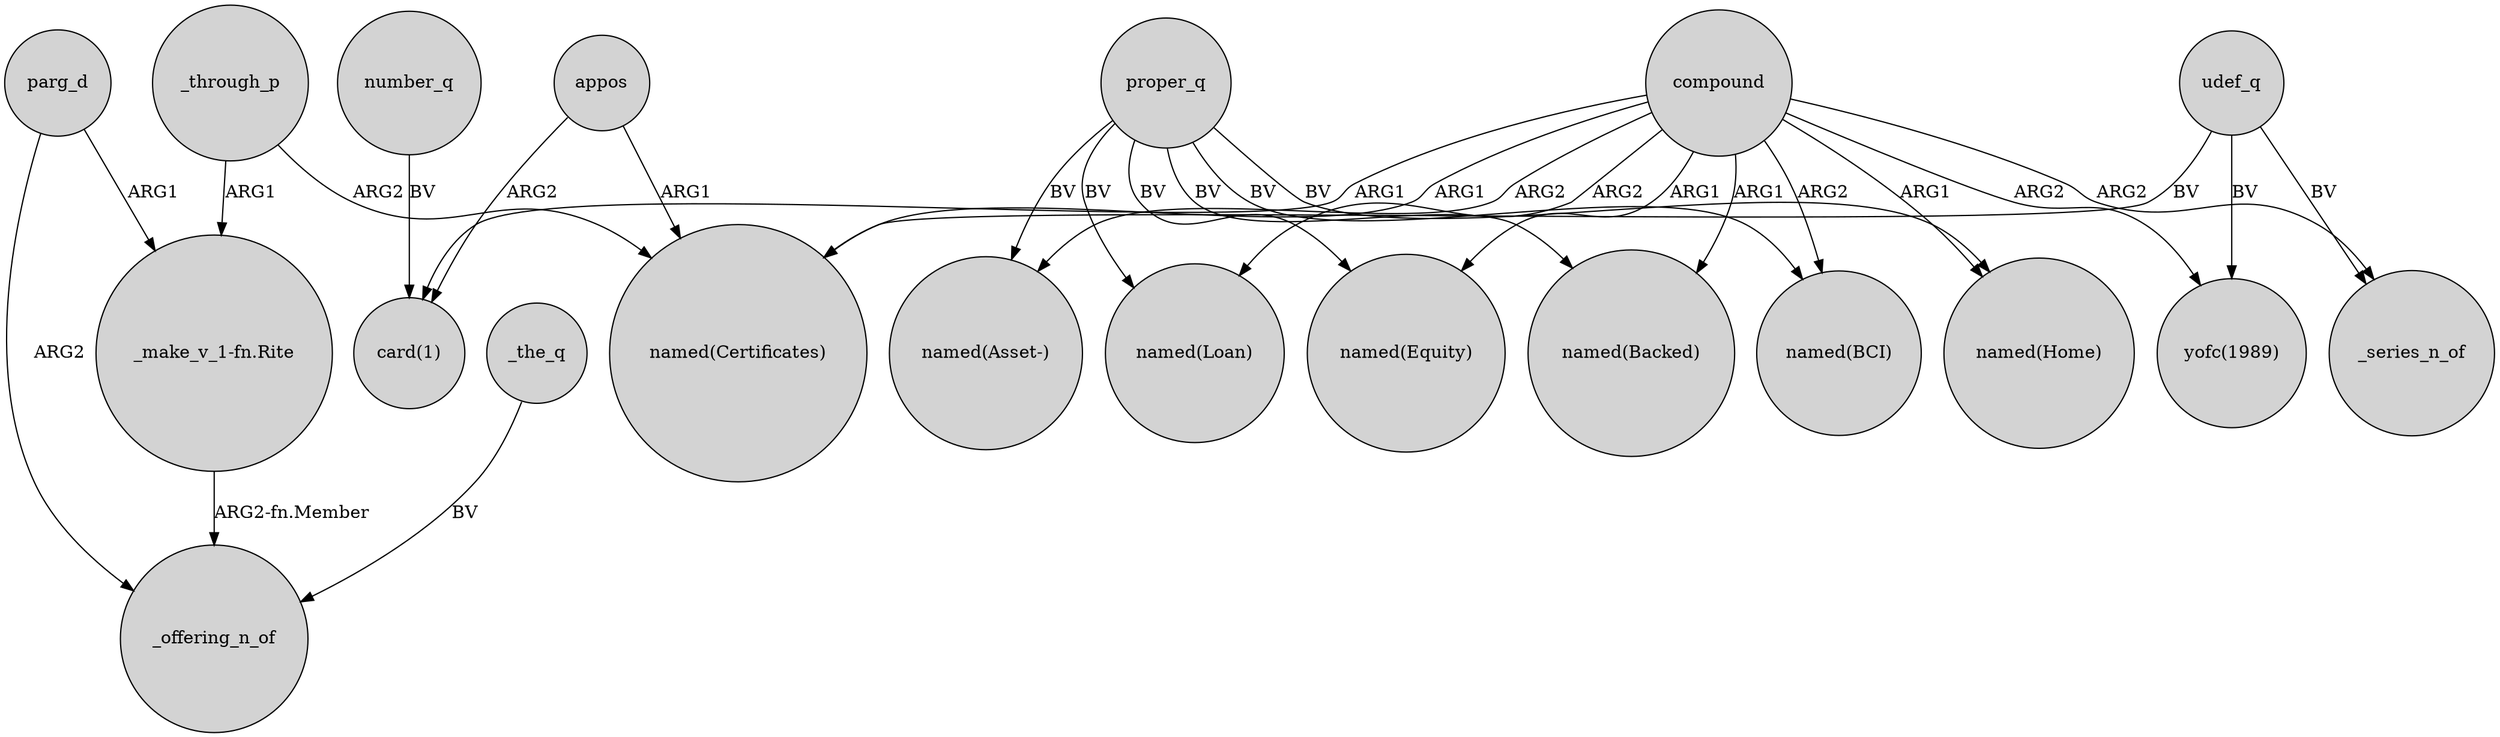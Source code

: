 digraph {
	node [shape=circle style=filled]
	appos -> "named(Certificates)" [label=ARG1]
	_through_p -> "_make_v_1-fn.Rite" [label=ARG1]
	proper_q -> "named(Loan)" [label=BV]
	compound -> "named(Asset-)" [label=ARG2]
	_through_p -> "named(Certificates)" [label=ARG2]
	udef_q -> "yofc(1989)" [label=BV]
	number_q -> "card(1)" [label=BV]
	compound -> "named(BCI)" [label=ARG2]
	proper_q -> "named(BCI)" [label=BV]
	udef_q -> _series_n_of [label=BV]
	proper_q -> "named(Home)" [label=BV]
	compound -> "named(Home)" [label=ARG1]
	_the_q -> _offering_n_of [label=BV]
	"_make_v_1-fn.Rite" -> _offering_n_of [label="ARG2-fn.Member"]
	compound -> "named(Certificates)" [label=ARG1]
	compound -> "named(Loan)" [label=ARG2]
	proper_q -> "named(Asset-)" [label=BV]
	udef_q -> "named(Certificates)" [label=BV]
	parg_d -> "_make_v_1-fn.Rite" [label=ARG1]
	parg_d -> _offering_n_of [label=ARG2]
	proper_q -> "named(Backed)" [label=BV]
	compound -> "card(1)" [label=ARG1]
	compound -> _series_n_of [label=ARG2]
	appos -> "card(1)" [label=ARG2]
	compound -> "yofc(1989)" [label=ARG2]
	compound -> "named(Equity)" [label=ARG1]
	proper_q -> "named(Equity)" [label=BV]
	compound -> "named(Backed)" [label=ARG1]
}
